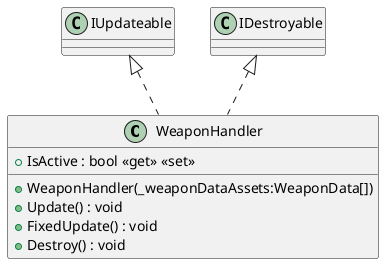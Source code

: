 @startuml
class WeaponHandler {
    + IsActive : bool <<get>> <<set>>
    + WeaponHandler(_weaponDataAssets:WeaponData[])
    + Update() : void
    + FixedUpdate() : void
    + Destroy() : void
}
IUpdateable <|.. WeaponHandler
IDestroyable <|.. WeaponHandler
@enduml
